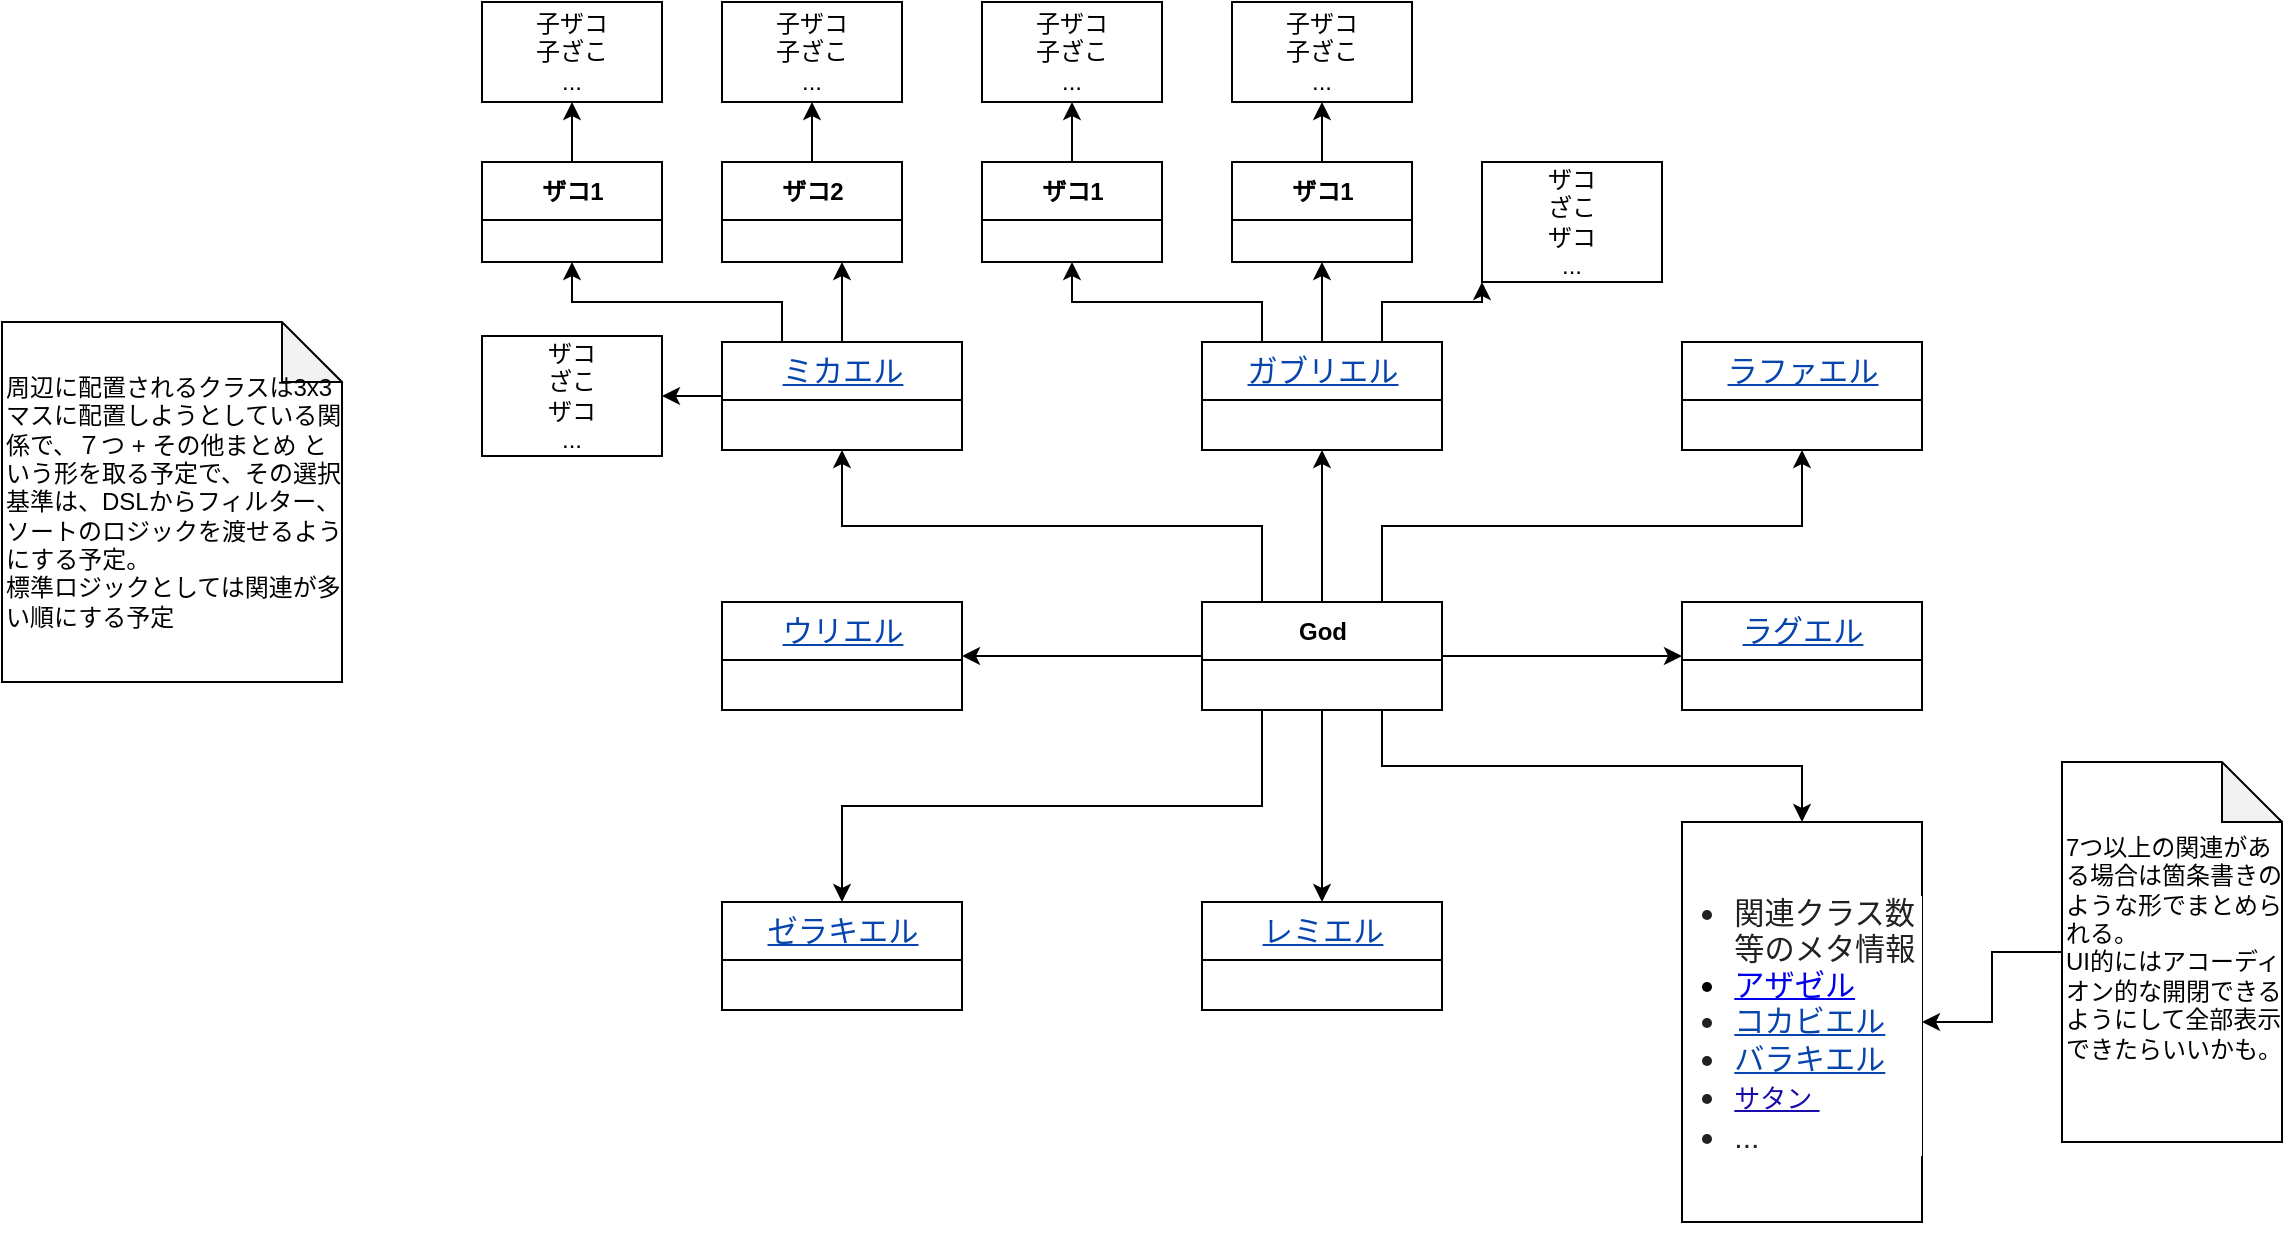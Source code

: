 <mxfile>
    <diagram id="RpFYmOD_BcnMsxDmFIyq" name="Godクラス概要">
        <mxGraphModel dx="1121" dy="481" grid="1" gridSize="10" guides="1" tooltips="1" connect="1" arrows="1" fold="1" page="1" pageScale="1" pageWidth="1169" pageHeight="827" math="0" shadow="0">
            <root>
                <mxCell id="0"/>
                <mxCell id="1" parent="0"/>
                <mxCell id="EcerAdRlv5QST3N77vF3-5" style="edgeStyle=orthogonalEdgeStyle;rounded=0;orthogonalLoop=1;jettySize=auto;html=1;entryX=0;entryY=0.5;entryDx=0;entryDy=0;" parent="1" source="5" target="x2cy4W83olCkN1aDR5FC-14" edge="1">
                    <mxGeometry relative="1" as="geometry"/>
                </mxCell>
                <mxCell id="EcerAdRlv5QST3N77vF3-6" style="edgeStyle=orthogonalEdgeStyle;rounded=0;orthogonalLoop=1;jettySize=auto;html=1;entryX=1;entryY=0.5;entryDx=0;entryDy=0;" parent="1" source="5" target="x2cy4W83olCkN1aDR5FC-13" edge="1">
                    <mxGeometry relative="1" as="geometry"/>
                </mxCell>
                <mxCell id="EcerAdRlv5QST3N77vF3-7" style="edgeStyle=orthogonalEdgeStyle;rounded=0;orthogonalLoop=1;jettySize=auto;html=1;entryX=0.5;entryY=1;entryDx=0;entryDy=0;" parent="1" source="5" target="x2cy4W83olCkN1aDR5FC-7" edge="1">
                    <mxGeometry relative="1" as="geometry"/>
                </mxCell>
                <mxCell id="EcerAdRlv5QST3N77vF3-8" style="edgeStyle=orthogonalEdgeStyle;rounded=0;orthogonalLoop=1;jettySize=auto;html=1;" parent="1" source="5" target="x2cy4W83olCkN1aDR5FC-12" edge="1">
                    <mxGeometry relative="1" as="geometry"/>
                </mxCell>
                <mxCell id="9" style="edgeStyle=orthogonalEdgeStyle;rounded=0;orthogonalLoop=1;jettySize=auto;html=1;exitX=0;exitY=0;exitDx=0;exitDy=0;entryX=0.5;entryY=1;entryDx=0;entryDy=0;" edge="1" parent="1" source="5" target="6">
                    <mxGeometry relative="1" as="geometry">
                        <Array as="points">
                            <mxPoint x="670" y="330"/>
                            <mxPoint x="670" y="292"/>
                            <mxPoint x="460" y="292"/>
                        </Array>
                    </mxGeometry>
                </mxCell>
                <mxCell id="10" style="edgeStyle=orthogonalEdgeStyle;rounded=0;orthogonalLoop=1;jettySize=auto;html=1;exitX=0.75;exitY=0;exitDx=0;exitDy=0;entryX=0.5;entryY=1;entryDx=0;entryDy=0;" edge="1" parent="1" source="5" target="7">
                    <mxGeometry relative="1" as="geometry"/>
                </mxCell>
                <mxCell id="11" style="edgeStyle=orthogonalEdgeStyle;rounded=0;orthogonalLoop=1;jettySize=auto;html=1;exitX=0.25;exitY=1;exitDx=0;exitDy=0;entryX=0.5;entryY=0;entryDx=0;entryDy=0;" edge="1" parent="1" source="5" target="8">
                    <mxGeometry relative="1" as="geometry"/>
                </mxCell>
                <mxCell id="17" style="edgeStyle=orthogonalEdgeStyle;rounded=0;orthogonalLoop=1;jettySize=auto;html=1;exitX=0.75;exitY=1;exitDx=0;exitDy=0;" edge="1" parent="1" source="5" target="14">
                    <mxGeometry relative="1" as="geometry"/>
                </mxCell>
                <mxCell id="5" value="God" style="swimlane;fontStyle=1;align=center;verticalAlign=middle;childLayout=stackLayout;horizontal=1;startSize=29;horizontalStack=0;resizeParent=1;resizeParentMax=0;resizeLast=0;collapsible=0;marginBottom=0;html=1;" parent="1" vertex="1">
                    <mxGeometry x="640" y="330" width="120" height="54" as="geometry"/>
                </mxCell>
                <mxCell id="VGb1HKfdGrYk4eSlHwAQ-37" style="edgeStyle=orthogonalEdgeStyle;rounded=0;orthogonalLoop=1;jettySize=auto;html=1;exitX=0.25;exitY=0;exitDx=0;exitDy=0;entryX=0.5;entryY=1;entryDx=0;entryDy=0;" edge="1" parent="1" source="x2cy4W83olCkN1aDR5FC-7" target="26">
                    <mxGeometry relative="1" as="geometry"/>
                </mxCell>
                <mxCell id="VGb1HKfdGrYk4eSlHwAQ-38" style="edgeStyle=orthogonalEdgeStyle;rounded=0;orthogonalLoop=1;jettySize=auto;html=1;exitX=0.5;exitY=0;exitDx=0;exitDy=0;entryX=0.5;entryY=1;entryDx=0;entryDy=0;" edge="1" parent="1" source="x2cy4W83olCkN1aDR5FC-7" target="VGb1HKfdGrYk4eSlHwAQ-35">
                    <mxGeometry relative="1" as="geometry"/>
                </mxCell>
                <mxCell id="VGb1HKfdGrYk4eSlHwAQ-39" style="edgeStyle=orthogonalEdgeStyle;rounded=0;orthogonalLoop=1;jettySize=auto;html=1;exitX=0.75;exitY=0;exitDx=0;exitDy=0;entryX=0;entryY=1;entryDx=0;entryDy=0;" edge="1" parent="1" source="x2cy4W83olCkN1aDR5FC-7" target="VGb1HKfdGrYk4eSlHwAQ-36">
                    <mxGeometry relative="1" as="geometry"/>
                </mxCell>
                <mxCell id="x2cy4W83olCkN1aDR5FC-7" value="&lt;a href=&quot;https://ja.wikipedia.org/wiki/%E3%82%AC%E3%83%96%E3%83%AA%E3%82%A8%E3%83%AB&quot; title=&quot;ガブリエル&quot; style=&quot;color: rgb(6 , 69 , 173) ; background-image: none ; font-family: sans-serif ; font-size: 15.104px ; font-weight: 400&quot;&gt;ガブリエル&lt;/a&gt;" style="swimlane;fontStyle=1;align=center;verticalAlign=middle;childLayout=stackLayout;horizontal=1;startSize=29;horizontalStack=0;resizeParent=1;resizeParentMax=0;resizeLast=0;collapsible=0;marginBottom=0;html=1;" parent="1" vertex="1">
                    <mxGeometry x="640" y="200" width="120" height="54" as="geometry"/>
                </mxCell>
                <mxCell id="x2cy4W83olCkN1aDR5FC-12" value="&lt;a href=&quot;https://ja.wikipedia.org/wiki/%E3%83%A9%E3%83%9F%E3%82%A8%E3%83%AB&quot; title=&quot;&quot; style=&quot;color: rgb(6 , 69 , 173) ; background-image: none ; font-family: sans-serif ; font-size: 15.104px ; font-weight: 400&quot;&gt;レミエル&lt;/a&gt;" style="swimlane;fontStyle=1;align=center;verticalAlign=middle;childLayout=stackLayout;horizontal=1;startSize=29;horizontalStack=0;resizeParent=1;resizeParentMax=0;resizeLast=0;collapsible=0;marginBottom=0;html=1;" parent="1" vertex="1">
                    <mxGeometry x="640" y="480" width="120" height="54" as="geometry"/>
                </mxCell>
                <mxCell id="x2cy4W83olCkN1aDR5FC-13" value="&lt;a href=&quot;https://ja.wikipedia.org/wiki/%E3%82%A6%E3%83%AA%E3%82%A8%E3%83%AB&quot; title=&quot;ウリエル&quot; style=&quot;color: rgb(6 , 69 , 173) ; background-image: none ; font-family: sans-serif ; font-size: 15.104px ; font-weight: 400&quot;&gt;ウリエル&lt;/a&gt;" style="swimlane;fontStyle=1;align=center;verticalAlign=middle;childLayout=stackLayout;horizontal=1;startSize=29;horizontalStack=0;resizeParent=1;resizeParentMax=0;resizeLast=0;collapsible=0;marginBottom=0;html=1;" parent="1" vertex="1">
                    <mxGeometry x="400" y="330" width="120" height="54" as="geometry"/>
                </mxCell>
                <mxCell id="x2cy4W83olCkN1aDR5FC-14" value="&lt;a href=&quot;https://ja.wikipedia.org/wiki/%E3%83%A9%E3%82%B0%E3%82%A8%E3%83%AB&quot; title=&quot;ラグエル&quot; style=&quot;color: rgb(6 , 69 , 173) ; background-image: none ; font-family: sans-serif ; font-size: 15.104px ; font-weight: 400&quot;&gt;ラグエル&lt;/a&gt;" style="swimlane;fontStyle=1;align=center;verticalAlign=middle;childLayout=stackLayout;horizontal=1;startSize=29;horizontalStack=0;resizeParent=1;resizeParentMax=0;resizeLast=0;collapsible=0;marginBottom=0;html=1;" parent="1" vertex="1">
                    <mxGeometry x="880" y="330" width="120" height="54" as="geometry"/>
                </mxCell>
                <mxCell id="30" style="edgeStyle=orthogonalEdgeStyle;rounded=0;orthogonalLoop=1;jettySize=auto;html=1;exitX=0.25;exitY=0;exitDx=0;exitDy=0;entryX=0.5;entryY=1;entryDx=0;entryDy=0;" edge="1" parent="1" source="6" target="24">
                    <mxGeometry relative="1" as="geometry"/>
                </mxCell>
                <mxCell id="31" style="edgeStyle=orthogonalEdgeStyle;rounded=0;orthogonalLoop=1;jettySize=auto;html=1;exitX=0.5;exitY=0;exitDx=0;exitDy=0;" edge="1" parent="1" source="6">
                    <mxGeometry relative="1" as="geometry">
                        <mxPoint x="460" y="160" as="targetPoint"/>
                    </mxGeometry>
                </mxCell>
                <mxCell id="35" style="edgeStyle=orthogonalEdgeStyle;rounded=0;orthogonalLoop=1;jettySize=auto;html=1;exitX=0;exitY=0.5;exitDx=0;exitDy=0;entryX=1;entryY=0.5;entryDx=0;entryDy=0;" edge="1" parent="1" source="6" target="33">
                    <mxGeometry relative="1" as="geometry"/>
                </mxCell>
                <mxCell id="6" value="&lt;a href=&quot;https://ja.wikipedia.org/wiki/%E3%83%9F%E3%82%AB%E3%82%A8%E3%83%AB&quot; title=&quot;ミカエル&quot; style=&quot;color: rgb(6 , 69 , 173) ; background-image: none ; font-family: sans-serif ; font-size: 15.104px ; font-weight: 400&quot;&gt;ミカエル&lt;/a&gt;" style="swimlane;fontStyle=1;align=center;verticalAlign=middle;childLayout=stackLayout;horizontal=1;startSize=29;horizontalStack=0;resizeParent=1;resizeParentMax=0;resizeLast=0;collapsible=0;marginBottom=0;html=1;" vertex="1" parent="1">
                    <mxGeometry x="400" y="200" width="120" height="54" as="geometry"/>
                </mxCell>
                <mxCell id="7" value="&lt;a href=&quot;https://ja.wikipedia.org/wiki/%E3%83%A9%E3%83%95%E3%82%A1%E3%82%A8%E3%83%AB&quot; title=&quot;ラファエル&quot; style=&quot;color: rgb(6 , 69 , 173) ; background-image: none ; font-family: sans-serif ; font-size: 15.104px ; font-weight: 400&quot;&gt;ラファエル&lt;/a&gt;" style="swimlane;fontStyle=1;align=center;verticalAlign=middle;childLayout=stackLayout;horizontal=1;startSize=29;horizontalStack=0;resizeParent=1;resizeParentMax=0;resizeLast=0;collapsible=0;marginBottom=0;html=1;" vertex="1" parent="1">
                    <mxGeometry x="880" y="200" width="120" height="54" as="geometry"/>
                </mxCell>
                <mxCell id="8" value="&lt;a href=&quot;https://ja.wikipedia.org/wiki/%E3%82%B5%E3%83%AA%E3%82%A8%E3%83%AB&quot; title=&quot;サリエル&quot; style=&quot;color: rgb(6 , 69 , 173) ; background-image: none ; font-family: sans-serif ; font-size: 15.104px ; font-weight: 400&quot;&gt;ゼラキエル&lt;/a&gt;" style="swimlane;fontStyle=1;align=center;verticalAlign=middle;childLayout=stackLayout;horizontal=1;startSize=29;horizontalStack=0;resizeParent=1;resizeParentMax=0;resizeLast=0;collapsible=0;marginBottom=0;html=1;" vertex="1" parent="1">
                    <mxGeometry x="400" y="480" width="120" height="54" as="geometry"/>
                </mxCell>
                <mxCell id="14" value="&lt;ul style=&quot;list-style-image: url(&amp;#34;/w/skins/Vector/resources/common/images/bullet-icon.svg?d4515&amp;#34;) ; margin: 0.3em 0px 0px 1.6em ; padding: 0px ; font-family: sans-serif ; font-size: 15.104px ; background-color: rgb(255 , 255 , 255)&quot;&gt;&lt;li style=&quot;color: rgb(32 , 33 , 34)&quot;&gt;&lt;span style=&quot;font-size: 15.104px&quot;&gt;関連クラス数等のメタ情報&lt;/span&gt;&lt;/li&gt;&lt;li&gt;&lt;a href=&quot;https://ja.wikipedia.org/wiki/%E3%82%A2%E3%82%B6%E3%82%BC%E3%83%AB&quot; title=&quot;アザゼル&quot; style=&quot;background: none ; font-family: sans-serif ; font-size: 15.104px&quot;&gt;アザゼル&lt;/a&gt;&lt;/li&gt;&lt;li style=&quot;color: rgb(32 , 33 , 34)&quot;&gt;&lt;a href=&quot;https://ja.wikipedia.org/wiki/%E3%82%B3%E3%82%AB%E3%83%93%E3%82%A8%E3%83%AB&quot; title=&quot;コカビエル&quot; style=&quot;background: none ; font-family: sans-serif ; font-size: 15.104px ; color: rgb(6 , 69 , 173)&quot;&gt;コカビエル&lt;/a&gt;&lt;/li&gt;&lt;li style=&quot;color: rgb(32 , 33 , 34) ; margin-bottom: 0.1em&quot;&gt;&lt;a href=&quot;https://ja.wikipedia.org/wiki/%E3%83%90%E3%83%A9%E3%82%AD%E3%82%A8%E3%83%AB&quot; title=&quot;バラキエル&quot; style=&quot;color: rgb(6 , 69 , 173) ; background: none&quot;&gt;バラキエル&lt;/a&gt;&lt;/li&gt;&lt;li style=&quot;color: rgb(32 , 33 , 34) ; margin-bottom: 0.1em&quot;&gt;&lt;a href=&quot;https://ja.wikipedia.org/wiki/%E3%82%B5%E3%82%BF%E3%83%B3#:~:text=%E3%83%A6%E3%83%80%E3%83%A4%E6%95%99%E3%80%81%E3%82%AD%E3%83%AA%E3%82%B9%E3%83%88%E6%95%99%E3%81%A7%E3%81%AF,%E3%81%A8%E3%81%BF%E3%81%AA%E3%81%95%E3%82%8C%E3%81%A6%E3%81%84%E3%82%8B%E3%80%82&quot; style=&quot;font-family: &amp;#34;arial&amp;#34; , sans-serif ; color: rgb(26 , 13 , 171) ; outline: 0px ; font-size: small&quot;&gt;サタン&amp;nbsp;&lt;/a&gt;&lt;/li&gt;&lt;li style=&quot;color: rgb(32 , 33 , 34) ; margin-bottom: 0.1em&quot;&gt;...&lt;/li&gt;&lt;/ul&gt;" style="rounded=0;whiteSpace=wrap;html=1;align=left;" vertex="1" parent="1">
                    <mxGeometry x="880" y="440" width="120" height="200" as="geometry"/>
                </mxCell>
                <mxCell id="18" style="edgeStyle=orthogonalEdgeStyle;rounded=0;orthogonalLoop=1;jettySize=auto;html=1;exitX=0.5;exitY=1;exitDx=0;exitDy=0;" edge="1" parent="1" source="14" target="14">
                    <mxGeometry relative="1" as="geometry"/>
                </mxCell>
                <mxCell id="19" style="edgeStyle=orthogonalEdgeStyle;rounded=0;orthogonalLoop=1;jettySize=auto;html=1;exitX=0.5;exitY=1;exitDx=0;exitDy=0;" edge="1" parent="1" source="14" target="14">
                    <mxGeometry relative="1" as="geometry"/>
                </mxCell>
                <mxCell id="22" style="edgeStyle=orthogonalEdgeStyle;rounded=0;orthogonalLoop=1;jettySize=auto;html=1;exitX=0;exitY=0.5;exitDx=0;exitDy=0;exitPerimeter=0;entryX=1;entryY=0.5;entryDx=0;entryDy=0;" edge="1" parent="1" source="21" target="14">
                    <mxGeometry relative="1" as="geometry"/>
                </mxCell>
                <mxCell id="21" value="&lt;br&gt;&lt;br&gt;7つ以上の関連がある場合は箇条書きのような形でまとめられる。&lt;br&gt;UI的にはアコーディオン的な開閉できるようにして全部表示できたらいいかも。" style="shape=note;whiteSpace=wrap;html=1;backgroundOutline=1;darkOpacity=0.05;align=left;verticalAlign=top;" vertex="1" parent="1">
                    <mxGeometry x="1070" y="410" width="110" height="190" as="geometry"/>
                </mxCell>
                <mxCell id="23" value="周辺に配置されるクラスは3x3 マスに配置しようとしている関係で、７つ + その他まとめ という形を取る予定で、その選択基準は、DSLからフィルター、ソートのロジックを渡せるようにする予定。&lt;br&gt;標準ロジックとしては関連が多い順にする予定" style="shape=note;whiteSpace=wrap;html=1;backgroundOutline=1;darkOpacity=0.05;align=left;" vertex="1" parent="1">
                    <mxGeometry x="40" y="190" width="170" height="180" as="geometry"/>
                </mxCell>
                <mxCell id="VGb1HKfdGrYk4eSlHwAQ-45" style="edgeStyle=orthogonalEdgeStyle;rounded=0;orthogonalLoop=1;jettySize=auto;html=1;exitX=0.5;exitY=0;exitDx=0;exitDy=0;entryX=0.5;entryY=1;entryDx=0;entryDy=0;" edge="1" parent="1" source="24" target="VGb1HKfdGrYk4eSlHwAQ-40">
                    <mxGeometry relative="1" as="geometry"/>
                </mxCell>
                <mxCell id="24" value="ザコ1" style="swimlane;fontStyle=1;align=center;verticalAlign=middle;childLayout=stackLayout;horizontal=1;startSize=29;horizontalStack=0;resizeParent=1;resizeParentMax=0;resizeLast=0;collapsible=0;marginBottom=0;html=1;" vertex="1" parent="1">
                    <mxGeometry x="280" y="110" width="90" height="50" as="geometry"/>
                </mxCell>
                <mxCell id="VGb1HKfdGrYk4eSlHwAQ-46" style="edgeStyle=orthogonalEdgeStyle;rounded=0;orthogonalLoop=1;jettySize=auto;html=1;exitX=0.5;exitY=0;exitDx=0;exitDy=0;entryX=0.5;entryY=1;entryDx=0;entryDy=0;" edge="1" parent="1" source="25" target="VGb1HKfdGrYk4eSlHwAQ-42">
                    <mxGeometry relative="1" as="geometry"/>
                </mxCell>
                <mxCell id="25" value="ザコ2" style="swimlane;fontStyle=1;align=center;verticalAlign=middle;childLayout=stackLayout;horizontal=1;startSize=29;horizontalStack=0;resizeParent=1;resizeParentMax=0;resizeLast=0;collapsible=0;marginBottom=0;html=1;" vertex="1" parent="1">
                    <mxGeometry x="400" y="110" width="90" height="50" as="geometry"/>
                </mxCell>
                <mxCell id="VGb1HKfdGrYk4eSlHwAQ-47" style="edgeStyle=orthogonalEdgeStyle;rounded=0;orthogonalLoop=1;jettySize=auto;html=1;exitX=0.5;exitY=0;exitDx=0;exitDy=0;entryX=0.5;entryY=1;entryDx=0;entryDy=0;" edge="1" parent="1" source="26" target="VGb1HKfdGrYk4eSlHwAQ-43">
                    <mxGeometry relative="1" as="geometry"/>
                </mxCell>
                <mxCell id="26" value="ザコ1" style="swimlane;fontStyle=1;align=center;verticalAlign=middle;childLayout=stackLayout;horizontal=1;startSize=29;horizontalStack=0;resizeParent=1;resizeParentMax=0;resizeLast=0;collapsible=0;marginBottom=0;html=1;" vertex="1" parent="1">
                    <mxGeometry x="530" y="110" width="90" height="50" as="geometry"/>
                </mxCell>
                <mxCell id="33" value="ザコ&lt;br&gt;ざこ&lt;br&gt;ザコ&lt;br&gt;..." style="rounded=0;whiteSpace=wrap;html=1;" vertex="1" parent="1">
                    <mxGeometry x="280" y="197" width="90" height="60" as="geometry"/>
                </mxCell>
                <mxCell id="VGb1HKfdGrYk4eSlHwAQ-48" style="edgeStyle=orthogonalEdgeStyle;rounded=0;orthogonalLoop=1;jettySize=auto;html=1;exitX=0.5;exitY=0;exitDx=0;exitDy=0;entryX=0.5;entryY=1;entryDx=0;entryDy=0;" edge="1" parent="1" source="VGb1HKfdGrYk4eSlHwAQ-35" target="VGb1HKfdGrYk4eSlHwAQ-44">
                    <mxGeometry relative="1" as="geometry"/>
                </mxCell>
                <mxCell id="VGb1HKfdGrYk4eSlHwAQ-35" value="ザコ1" style="swimlane;fontStyle=1;align=center;verticalAlign=middle;childLayout=stackLayout;horizontal=1;startSize=29;horizontalStack=0;resizeParent=1;resizeParentMax=0;resizeLast=0;collapsible=0;marginBottom=0;html=1;" vertex="1" parent="1">
                    <mxGeometry x="655" y="110" width="90" height="50" as="geometry"/>
                </mxCell>
                <mxCell id="VGb1HKfdGrYk4eSlHwAQ-36" value="ザコ&lt;br&gt;ざこ&lt;br&gt;ザコ&lt;br&gt;..." style="rounded=0;whiteSpace=wrap;html=1;" vertex="1" parent="1">
                    <mxGeometry x="780" y="110" width="90" height="60" as="geometry"/>
                </mxCell>
                <mxCell id="VGb1HKfdGrYk4eSlHwAQ-40" value="子ザコ&lt;br&gt;子ざこ&lt;br&gt;..." style="rounded=0;whiteSpace=wrap;html=1;" vertex="1" parent="1">
                    <mxGeometry x="280" y="30" width="90" height="50" as="geometry"/>
                </mxCell>
                <mxCell id="VGb1HKfdGrYk4eSlHwAQ-42" value="子ザコ&lt;br&gt;子ざこ&lt;br&gt;..." style="rounded=0;whiteSpace=wrap;html=1;" vertex="1" parent="1">
                    <mxGeometry x="400" y="30" width="90" height="50" as="geometry"/>
                </mxCell>
                <mxCell id="VGb1HKfdGrYk4eSlHwAQ-43" value="子ザコ&lt;br&gt;子ざこ&lt;br&gt;..." style="rounded=0;whiteSpace=wrap;html=1;" vertex="1" parent="1">
                    <mxGeometry x="530" y="30" width="90" height="50" as="geometry"/>
                </mxCell>
                <mxCell id="VGb1HKfdGrYk4eSlHwAQ-44" value="子ザコ&lt;br&gt;子ざこ&lt;br&gt;..." style="rounded=0;whiteSpace=wrap;html=1;" vertex="1" parent="1">
                    <mxGeometry x="655" y="30" width="90" height="50" as="geometry"/>
                </mxCell>
            </root>
        </mxGraphModel>
    </diagram>
    <diagram id="za7-rgjQO-3L8QG3GHaX" name="God周辺">
        <mxGraphModel dx="1121" dy="481" grid="1" gridSize="10" guides="1" tooltips="1" connect="1" arrows="1" fold="1" page="1" pageScale="1" pageWidth="1169" pageHeight="827" math="0" shadow="0">
            <root>
                <mxCell id="MFhjeQkJgmKdokYvqPJl-0"/>
                <mxCell id="MFhjeQkJgmKdokYvqPJl-1" parent="MFhjeQkJgmKdokYvqPJl-0"/>
                <mxCell id="q_07wu75GBzhSqEgbfJ0-6" style="edgeStyle=orthogonalEdgeStyle;rounded=0;orthogonalLoop=1;jettySize=auto;html=1;exitX=0;exitY=0.5;exitDx=0;exitDy=0;entryX=1;entryY=0.5;entryDx=0;entryDy=0;" edge="1" parent="MFhjeQkJgmKdokYvqPJl-1" source="q_07wu75GBzhSqEgbfJ0-0" target="q_07wu75GBzhSqEgbfJ0-2">
                    <mxGeometry relative="1" as="geometry"/>
                </mxCell>
                <mxCell id="q_07wu75GBzhSqEgbfJ0-7" style="edgeStyle=orthogonalEdgeStyle;rounded=0;orthogonalLoop=1;jettySize=auto;html=1;exitX=1;exitY=0.5;exitDx=0;exitDy=0;entryX=0;entryY=0.5;entryDx=0;entryDy=0;" edge="1" parent="MFhjeQkJgmKdokYvqPJl-1" source="q_07wu75GBzhSqEgbfJ0-0" target="q_07wu75GBzhSqEgbfJ0-3">
                    <mxGeometry relative="1" as="geometry"/>
                </mxCell>
                <mxCell id="q_07wu75GBzhSqEgbfJ0-0" value="God" style="swimlane;fontStyle=1;align=center;verticalAlign=middle;childLayout=stackLayout;horizontal=1;startSize=29;horizontalStack=0;resizeParent=1;resizeParentMax=0;resizeLast=0;collapsible=0;marginBottom=0;html=1;" vertex="1" parent="MFhjeQkJgmKdokYvqPJl-1">
                    <mxGeometry x="480" y="240" width="120" height="54" as="geometry"/>
                </mxCell>
                <mxCell id="q_07wu75GBzhSqEgbfJ0-4" style="edgeStyle=orthogonalEdgeStyle;rounded=0;orthogonalLoop=1;jettySize=auto;html=1;exitX=0.75;exitY=1;exitDx=0;exitDy=0;" edge="1" parent="MFhjeQkJgmKdokYvqPJl-1" source="q_07wu75GBzhSqEgbfJ0-1" target="q_07wu75GBzhSqEgbfJ0-3">
                    <mxGeometry relative="1" as="geometry"/>
                </mxCell>
                <mxCell id="q_07wu75GBzhSqEgbfJ0-5" style="edgeStyle=orthogonalEdgeStyle;rounded=0;orthogonalLoop=1;jettySize=auto;html=1;exitX=0.25;exitY=1;exitDx=0;exitDy=0;entryX=0.5;entryY=0;entryDx=0;entryDy=0;" edge="1" parent="MFhjeQkJgmKdokYvqPJl-1" source="q_07wu75GBzhSqEgbfJ0-1" target="q_07wu75GBzhSqEgbfJ0-2">
                    <mxGeometry relative="1" as="geometry"/>
                </mxCell>
                <mxCell id="q_07wu75GBzhSqEgbfJ0-1" value="惨多" style="swimlane;fontStyle=1;align=center;verticalAlign=middle;childLayout=stackLayout;horizontal=1;startSize=29;horizontalStack=0;resizeParent=1;resizeParentMax=0;resizeLast=0;collapsible=0;marginBottom=0;html=1;" vertex="1" parent="MFhjeQkJgmKdokYvqPJl-1">
                    <mxGeometry x="480" y="110" width="120" height="54" as="geometry"/>
                </mxCell>
                <mxCell id="q_07wu75GBzhSqEgbfJ0-2" value="サタン" style="swimlane;fontStyle=1;align=center;verticalAlign=middle;childLayout=stackLayout;horizontal=1;startSize=29;horizontalStack=0;resizeParent=1;resizeParentMax=0;resizeLast=0;collapsible=0;marginBottom=0;html=1;" vertex="1" parent="MFhjeQkJgmKdokYvqPJl-1">
                    <mxGeometry x="240" y="240" width="120" height="54" as="geometry"/>
                </mxCell>
                <mxCell id="q_07wu75GBzhSqEgbfJ0-3" value="サンタ" style="swimlane;fontStyle=1;align=center;verticalAlign=middle;childLayout=stackLayout;horizontal=1;startSize=29;horizontalStack=0;resizeParent=1;resizeParentMax=0;resizeLast=0;collapsible=0;marginBottom=0;html=1;" vertex="1" parent="MFhjeQkJgmKdokYvqPJl-1">
                    <mxGeometry x="720" y="240" width="120" height="54" as="geometry"/>
                </mxCell>
            </root>
        </mxGraphModel>
    </diagram>
</mxfile>
